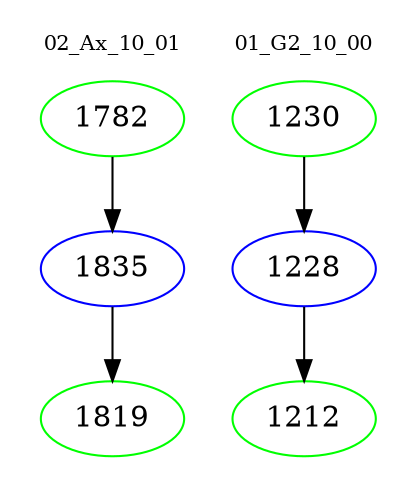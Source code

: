 digraph{
subgraph cluster_0 {
color = white
label = "02_Ax_10_01";
fontsize=10;
T0_1782 [label="1782", color="green"]
T0_1782 -> T0_1835 [color="black"]
T0_1835 [label="1835", color="blue"]
T0_1835 -> T0_1819 [color="black"]
T0_1819 [label="1819", color="green"]
}
subgraph cluster_1 {
color = white
label = "01_G2_10_00";
fontsize=10;
T1_1230 [label="1230", color="green"]
T1_1230 -> T1_1228 [color="black"]
T1_1228 [label="1228", color="blue"]
T1_1228 -> T1_1212 [color="black"]
T1_1212 [label="1212", color="green"]
}
}
